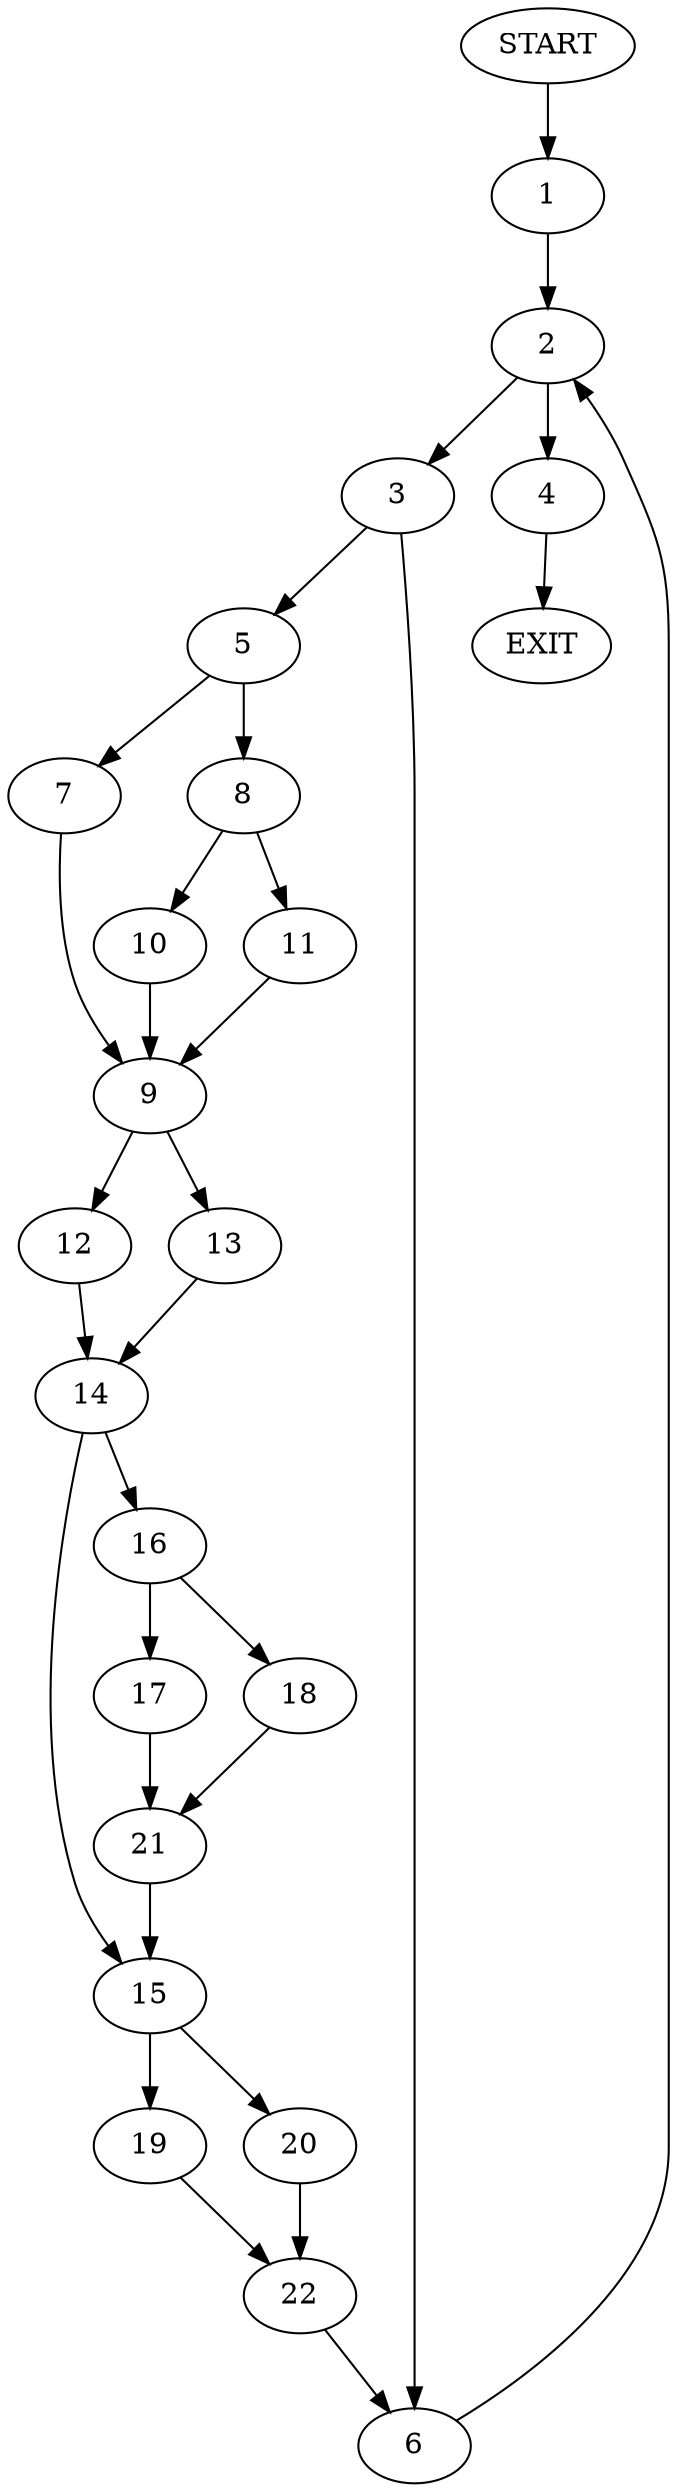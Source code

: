 digraph {
0 [label="START"]
23 [label="EXIT"]
0 -> 1
1 -> 2
2 -> 3
2 -> 4
3 -> 5
3 -> 6
4 -> 23
5 -> 7
5 -> 8
6 -> 2
7 -> 9
8 -> 10
8 -> 11
9 -> 12
9 -> 13
11 -> 9
10 -> 9
13 -> 14
12 -> 14
14 -> 15
14 -> 16
16 -> 17
16 -> 18
15 -> 19
15 -> 20
18 -> 21
17 -> 21
21 -> 15
20 -> 22
19 -> 22
22 -> 6
}
